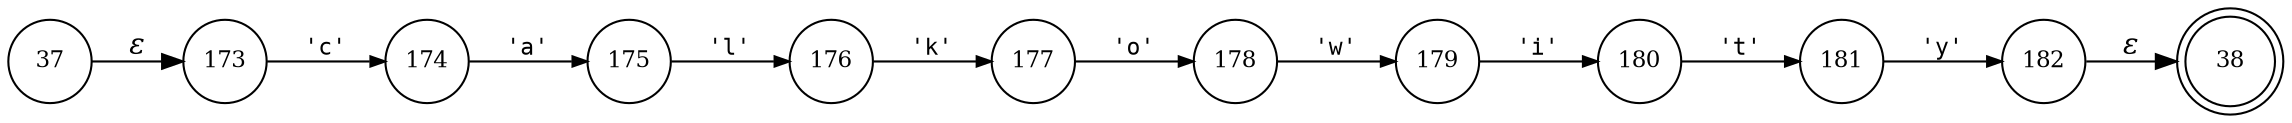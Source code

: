 digraph ATN {
rankdir=LR;
s38[fontsize=11, label="38", shape=doublecircle, fixedsize=true, width=.6];
s176[fontsize=11,label="176", shape=circle, fixedsize=true, width=.55, peripheries=1];
s177[fontsize=11,label="177", shape=circle, fixedsize=true, width=.55, peripheries=1];
s178[fontsize=11,label="178", shape=circle, fixedsize=true, width=.55, peripheries=1];
s179[fontsize=11,label="179", shape=circle, fixedsize=true, width=.55, peripheries=1];
s180[fontsize=11,label="180", shape=circle, fixedsize=true, width=.55, peripheries=1];
s37[fontsize=11,label="37", shape=circle, fixedsize=true, width=.55, peripheries=1];
s181[fontsize=11,label="181", shape=circle, fixedsize=true, width=.55, peripheries=1];
s182[fontsize=11,label="182", shape=circle, fixedsize=true, width=.55, peripheries=1];
s173[fontsize=11,label="173", shape=circle, fixedsize=true, width=.55, peripheries=1];
s174[fontsize=11,label="174", shape=circle, fixedsize=true, width=.55, peripheries=1];
s175[fontsize=11,label="175", shape=circle, fixedsize=true, width=.55, peripheries=1];
s37 -> s173 [fontname="Times-Italic", label="&epsilon;"];
s173 -> s174 [fontsize=11, fontname="Courier", arrowsize=.7, label = "'c'", arrowhead = normal];
s174 -> s175 [fontsize=11, fontname="Courier", arrowsize=.7, label = "'a'", arrowhead = normal];
s175 -> s176 [fontsize=11, fontname="Courier", arrowsize=.7, label = "'l'", arrowhead = normal];
s176 -> s177 [fontsize=11, fontname="Courier", arrowsize=.7, label = "'k'", arrowhead = normal];
s177 -> s178 [fontsize=11, fontname="Courier", arrowsize=.7, label = "'o'", arrowhead = normal];
s178 -> s179 [fontsize=11, fontname="Courier", arrowsize=.7, label = "'w'", arrowhead = normal];
s179 -> s180 [fontsize=11, fontname="Courier", arrowsize=.7, label = "'i'", arrowhead = normal];
s180 -> s181 [fontsize=11, fontname="Courier", arrowsize=.7, label = "'t'", arrowhead = normal];
s181 -> s182 [fontsize=11, fontname="Courier", arrowsize=.7, label = "'y'", arrowhead = normal];
s182 -> s38 [fontname="Times-Italic", label="&epsilon;"];
}